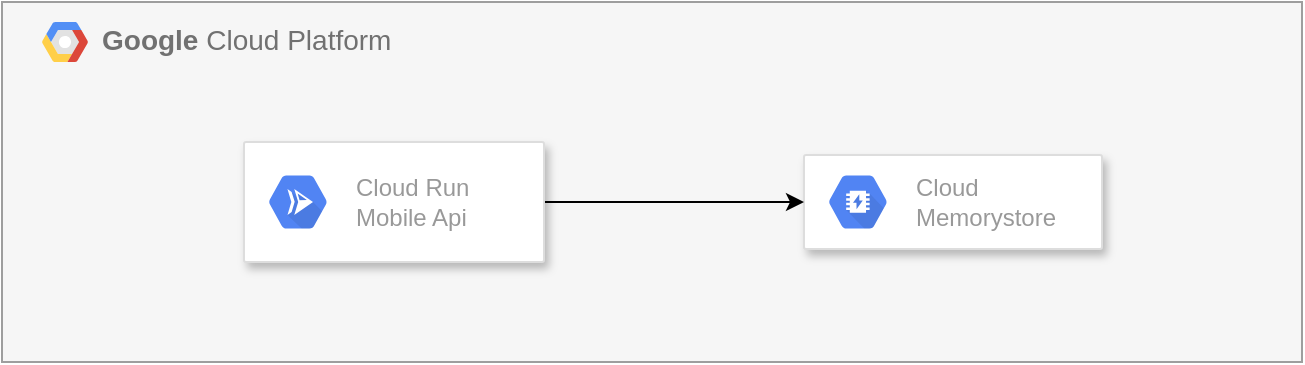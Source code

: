 <mxfile version="20.8.16" type="device"><diagram id="oYe71JZybjXx36MUDv_6" name="Page-1"><mxGraphModel dx="1114" dy="793" grid="1" gridSize="10" guides="1" tooltips="1" connect="1" arrows="1" fold="1" page="1" pageScale="1" pageWidth="827" pageHeight="1169" math="0" shadow="0"><root><mxCell id="0"/><mxCell id="1" parent="0"/><mxCell id="gJTteMc1_m5J8o4tCMK2-1" value="&lt;b&gt;Google &lt;/b&gt;Cloud Platform" style="fillColor=#F6F6F6;shadow=0;gradientColor=none;fontSize=14;align=left;spacing=10;fontColor=#717171;9E9E9E;verticalAlign=top;spacingTop=-4;fontStyle=0;spacingLeft=40;html=1;strokeColor=#9E9E9E;" parent="1" vertex="1"><mxGeometry x="89" y="160" width="650" height="180" as="geometry"/></mxCell><mxCell id="gJTteMc1_m5J8o4tCMK2-2" value="" style="shape=mxgraph.gcp2.google_cloud_platform;fillColor=#F6F6F6;strokeColor=none;shadow=0;gradientColor=none;" parent="gJTteMc1_m5J8o4tCMK2-1" vertex="1"><mxGeometry width="23" height="20" relative="1" as="geometry"><mxPoint x="20" y="10" as="offset"/></mxGeometry></mxCell><mxCell id="mvbBuKSHhlZt8sdLTWoi-1" value="" style="strokeColor=#dddddd;shadow=1;strokeWidth=1;rounded=1;absoluteArcSize=1;arcSize=2;" parent="gJTteMc1_m5J8o4tCMK2-1" vertex="1"><mxGeometry x="401" y="76.523" width="149" height="46.957" as="geometry"/></mxCell><mxCell id="mvbBuKSHhlZt8sdLTWoi-2" value="Cloud&#10;Memorystore" style="sketch=0;dashed=0;connectable=0;html=1;fillColor=#5184F3;strokeColor=none;shape=mxgraph.gcp2.hexIcon;prIcon=cloud_memorystore;part=1;labelPosition=right;verticalLabelPosition=middle;align=left;verticalAlign=middle;spacingLeft=5;fontColor=#999999;fontSize=12;" parent="mvbBuKSHhlZt8sdLTWoi-1" vertex="1"><mxGeometry y="0.5" width="44" height="39" relative="1" as="geometry"><mxPoint x="5" y="-19.5" as="offset"/></mxGeometry></mxCell><mxCell id="3V_E47OXXTRrcp6cG_gU-3" style="edgeStyle=orthogonalEdgeStyle;rounded=0;orthogonalLoop=1;jettySize=auto;html=1;exitX=1;exitY=0.5;exitDx=0;exitDy=0;entryX=0;entryY=0.5;entryDx=0;entryDy=0;" edge="1" parent="1" source="Bz5TCHtNwpUsIXAP6eve-1" target="mvbBuKSHhlZt8sdLTWoi-1"><mxGeometry relative="1" as="geometry"/></mxCell><mxCell id="Bz5TCHtNwpUsIXAP6eve-1" value="" style="strokeColor=#dddddd;shadow=1;strokeWidth=1;rounded=1;absoluteArcSize=1;arcSize=2;" parent="1" vertex="1"><mxGeometry x="210" y="230" width="150" height="60" as="geometry"/></mxCell><mxCell id="Bz5TCHtNwpUsIXAP6eve-2" value="Cloud Run&lt;br&gt;Mobile Api" style="dashed=0;connectable=0;html=1;fillColor=#5184F3;strokeColor=none;shape=mxgraph.gcp2.hexIcon;prIcon=cloud_run;part=1;labelPosition=right;verticalLabelPosition=middle;align=left;verticalAlign=middle;spacingLeft=5;fontColor=#999999;fontSize=12;" parent="Bz5TCHtNwpUsIXAP6eve-1" vertex="1"><mxGeometry y="0.5" width="44" height="39" relative="1" as="geometry"><mxPoint x="5" y="-19.5" as="offset"/></mxGeometry></mxCell></root></mxGraphModel></diagram></mxfile>